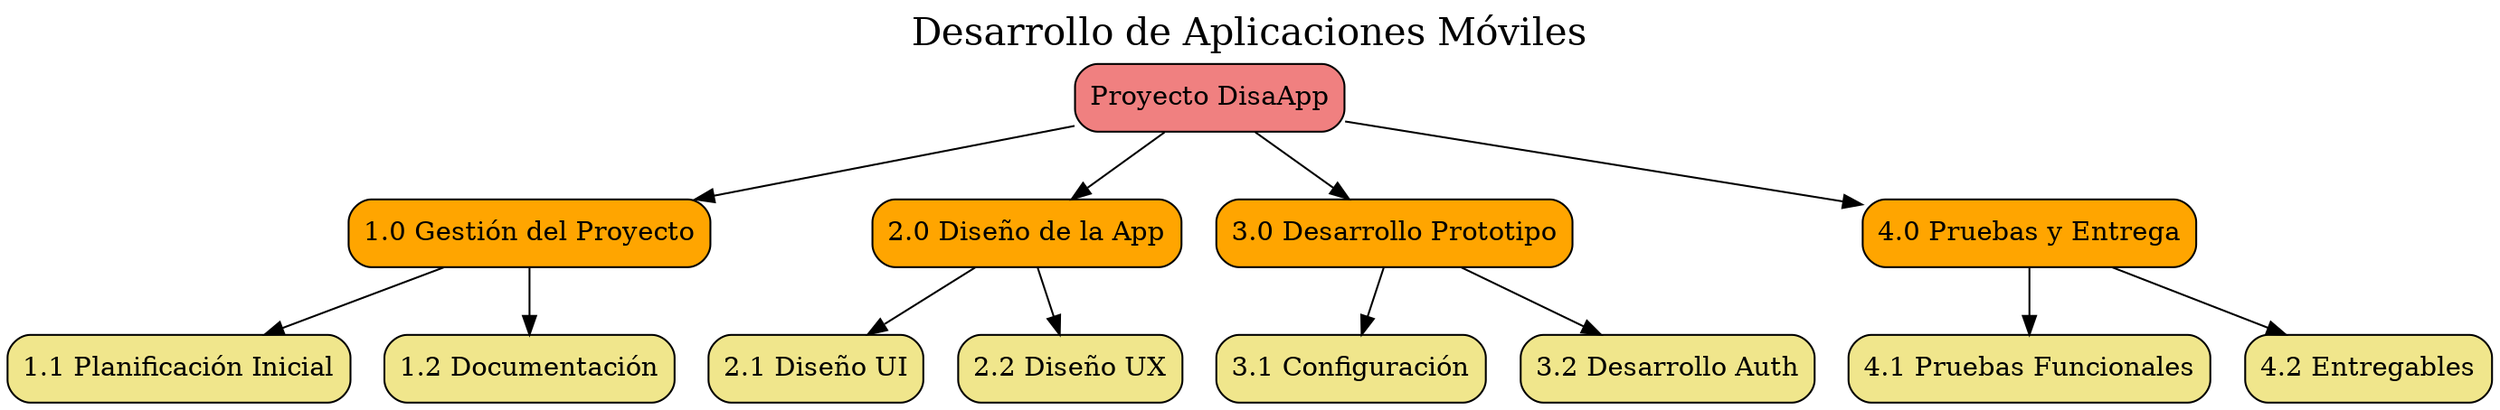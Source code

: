 digraph "Desarrollo de Aplicaciones Móviles" {
  graph [label="Desarrollo de Aplicaciones Móviles", labelloc=t, fontsize=20, rankdir=TB];
  node [shape=box, style=rounded];

  "Proyecto DisaApp" [style="rounded,filled", fillcolor=lightcoral];

  "1.0 Gestión del Proyecto" [style="rounded,filled", fillcolor=orange];
  "2.0 Diseño de la App" [style="rounded,filled", fillcolor=orange];
  "3.0 Desarrollo Prototipo" [style="rounded,filled", fillcolor=orange];
  "4.0 Pruebas y Entrega" [style="rounded,filled", fillcolor=orange];

  "1.1 Planificación Inicial" [style="rounded,filled", fillcolor=khaki];
  "1.2 Documentación" [style="rounded,filled", fillcolor=khaki];
  "2.1 Diseño UI" [style="rounded,filled", fillcolor=khaki];
  "2.2 Diseño UX" [style="rounded,filled", fillcolor=khaki];
  "3.1 Configuración" [style="rounded,filled", fillcolor=khaki];
  "3.2 Desarrollo Auth" [style="rounded,filled", fillcolor=khaki];
  "4.1 Pruebas Funcionales" [style="rounded,filled", fillcolor=khaki];
  "4.2 Entregables" [style="rounded,filled", fillcolor=khaki];

  "Proyecto DisaApp" -> "1.0 Gestión del Proyecto";
  "Proyecto DisaApp" -> "2.0 Diseño de la App";
  "Proyecto DisaApp" -> "3.0 Desarrollo Prototipo";
  "Proyecto DisaApp" -> "4.0 Pruebas y Entrega";

  "1.0 Gestión del Proyecto" -> "1.1 Planificación Inicial";
  "1.0 Gestión del Proyecto" -> "1.2 Documentación";

  "2.0 Diseño de la App" -> "2.1 Diseño UI";
  "2.0 Diseño de la App" -> "2.2 Diseño UX";

  "3.0 Desarrollo Prototipo" -> "3.1 Configuración";
  "3.0 Desarrollo Prototipo" -> "3.2 Desarrollo Auth";

  "4.0 Pruebas y Entrega" -> "4.1 Pruebas Funcionales";
  "4.0 Pruebas y Entrega" -> "4.2 Entregables";
}
